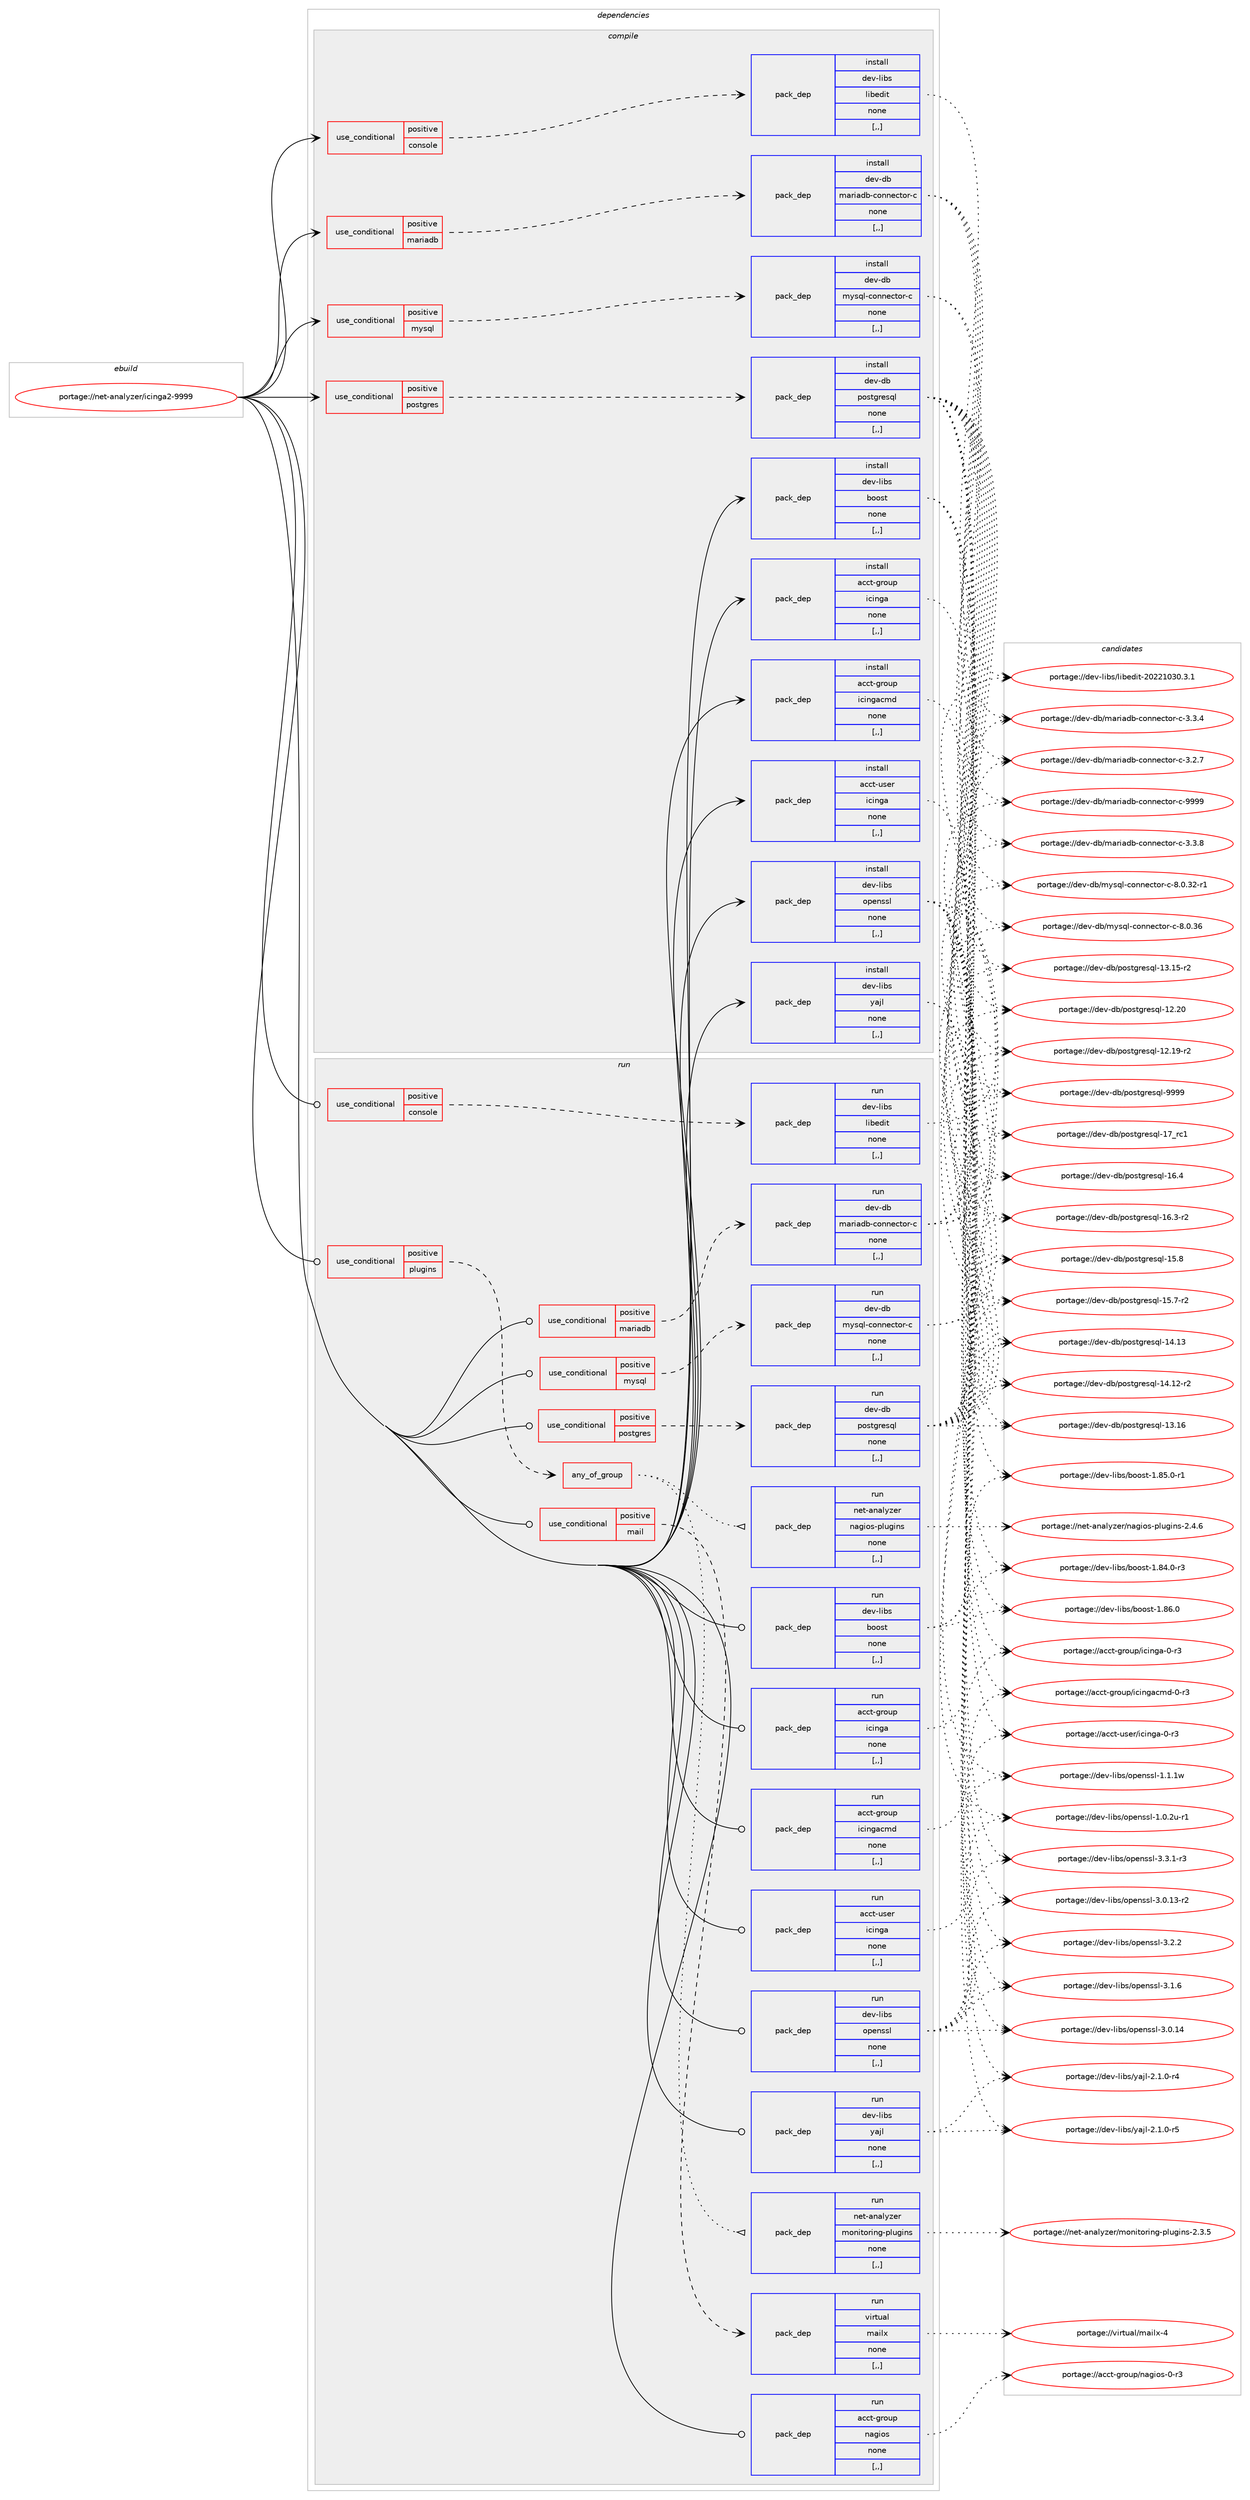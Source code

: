 digraph prolog {

# *************
# Graph options
# *************

newrank=true;
concentrate=true;
compound=true;
graph [rankdir=LR,fontname=Helvetica,fontsize=10,ranksep=1.5];#, ranksep=2.5, nodesep=0.2];
edge  [arrowhead=vee];
node  [fontname=Helvetica,fontsize=10];

# **********
# The ebuild
# **********

subgraph cluster_leftcol {
color=gray;
label=<<i>ebuild</i>>;
id [label="portage://net-analyzer/icinga2-9999", color=red, width=4, href="../net-analyzer/icinga2-9999.svg"];
}

# ****************
# The dependencies
# ****************

subgraph cluster_midcol {
color=gray;
label=<<i>dependencies</i>>;
subgraph cluster_compile {
fillcolor="#eeeeee";
style=filled;
label=<<i>compile</i>>;
subgraph cond221172 {
dependency849314 [label=<<TABLE BORDER="0" CELLBORDER="1" CELLSPACING="0" CELLPADDING="4"><TR><TD ROWSPAN="3" CELLPADDING="10">use_conditional</TD></TR><TR><TD>positive</TD></TR><TR><TD>console</TD></TR></TABLE>>, shape=none, color=red];
subgraph pack621832 {
dependency849315 [label=<<TABLE BORDER="0" CELLBORDER="1" CELLSPACING="0" CELLPADDING="4" WIDTH="220"><TR><TD ROWSPAN="6" CELLPADDING="30">pack_dep</TD></TR><TR><TD WIDTH="110">install</TD></TR><TR><TD>dev-libs</TD></TR><TR><TD>libedit</TD></TR><TR><TD>none</TD></TR><TR><TD>[,,]</TD></TR></TABLE>>, shape=none, color=blue];
}
dependency849314:e -> dependency849315:w [weight=20,style="dashed",arrowhead="vee"];
}
id:e -> dependency849314:w [weight=20,style="solid",arrowhead="vee"];
subgraph cond221173 {
dependency849316 [label=<<TABLE BORDER="0" CELLBORDER="1" CELLSPACING="0" CELLPADDING="4"><TR><TD ROWSPAN="3" CELLPADDING="10">use_conditional</TD></TR><TR><TD>positive</TD></TR><TR><TD>mariadb</TD></TR></TABLE>>, shape=none, color=red];
subgraph pack621833 {
dependency849317 [label=<<TABLE BORDER="0" CELLBORDER="1" CELLSPACING="0" CELLPADDING="4" WIDTH="220"><TR><TD ROWSPAN="6" CELLPADDING="30">pack_dep</TD></TR><TR><TD WIDTH="110">install</TD></TR><TR><TD>dev-db</TD></TR><TR><TD>mariadb-connector-c</TD></TR><TR><TD>none</TD></TR><TR><TD>[,,]</TD></TR></TABLE>>, shape=none, color=blue];
}
dependency849316:e -> dependency849317:w [weight=20,style="dashed",arrowhead="vee"];
}
id:e -> dependency849316:w [weight=20,style="solid",arrowhead="vee"];
subgraph cond221174 {
dependency849318 [label=<<TABLE BORDER="0" CELLBORDER="1" CELLSPACING="0" CELLPADDING="4"><TR><TD ROWSPAN="3" CELLPADDING="10">use_conditional</TD></TR><TR><TD>positive</TD></TR><TR><TD>mysql</TD></TR></TABLE>>, shape=none, color=red];
subgraph pack621834 {
dependency849319 [label=<<TABLE BORDER="0" CELLBORDER="1" CELLSPACING="0" CELLPADDING="4" WIDTH="220"><TR><TD ROWSPAN="6" CELLPADDING="30">pack_dep</TD></TR><TR><TD WIDTH="110">install</TD></TR><TR><TD>dev-db</TD></TR><TR><TD>mysql-connector-c</TD></TR><TR><TD>none</TD></TR><TR><TD>[,,]</TD></TR></TABLE>>, shape=none, color=blue];
}
dependency849318:e -> dependency849319:w [weight=20,style="dashed",arrowhead="vee"];
}
id:e -> dependency849318:w [weight=20,style="solid",arrowhead="vee"];
subgraph cond221175 {
dependency849320 [label=<<TABLE BORDER="0" CELLBORDER="1" CELLSPACING="0" CELLPADDING="4"><TR><TD ROWSPAN="3" CELLPADDING="10">use_conditional</TD></TR><TR><TD>positive</TD></TR><TR><TD>postgres</TD></TR></TABLE>>, shape=none, color=red];
subgraph pack621835 {
dependency849321 [label=<<TABLE BORDER="0" CELLBORDER="1" CELLSPACING="0" CELLPADDING="4" WIDTH="220"><TR><TD ROWSPAN="6" CELLPADDING="30">pack_dep</TD></TR><TR><TD WIDTH="110">install</TD></TR><TR><TD>dev-db</TD></TR><TR><TD>postgresql</TD></TR><TR><TD>none</TD></TR><TR><TD>[,,]</TD></TR></TABLE>>, shape=none, color=blue];
}
dependency849320:e -> dependency849321:w [weight=20,style="dashed",arrowhead="vee"];
}
id:e -> dependency849320:w [weight=20,style="solid",arrowhead="vee"];
subgraph pack621836 {
dependency849322 [label=<<TABLE BORDER="0" CELLBORDER="1" CELLSPACING="0" CELLPADDING="4" WIDTH="220"><TR><TD ROWSPAN="6" CELLPADDING="30">pack_dep</TD></TR><TR><TD WIDTH="110">install</TD></TR><TR><TD>acct-group</TD></TR><TR><TD>icinga</TD></TR><TR><TD>none</TD></TR><TR><TD>[,,]</TD></TR></TABLE>>, shape=none, color=blue];
}
id:e -> dependency849322:w [weight=20,style="solid",arrowhead="vee"];
subgraph pack621837 {
dependency849323 [label=<<TABLE BORDER="0" CELLBORDER="1" CELLSPACING="0" CELLPADDING="4" WIDTH="220"><TR><TD ROWSPAN="6" CELLPADDING="30">pack_dep</TD></TR><TR><TD WIDTH="110">install</TD></TR><TR><TD>acct-group</TD></TR><TR><TD>icingacmd</TD></TR><TR><TD>none</TD></TR><TR><TD>[,,]</TD></TR></TABLE>>, shape=none, color=blue];
}
id:e -> dependency849323:w [weight=20,style="solid",arrowhead="vee"];
subgraph pack621838 {
dependency849324 [label=<<TABLE BORDER="0" CELLBORDER="1" CELLSPACING="0" CELLPADDING="4" WIDTH="220"><TR><TD ROWSPAN="6" CELLPADDING="30">pack_dep</TD></TR><TR><TD WIDTH="110">install</TD></TR><TR><TD>acct-user</TD></TR><TR><TD>icinga</TD></TR><TR><TD>none</TD></TR><TR><TD>[,,]</TD></TR></TABLE>>, shape=none, color=blue];
}
id:e -> dependency849324:w [weight=20,style="solid",arrowhead="vee"];
subgraph pack621839 {
dependency849325 [label=<<TABLE BORDER="0" CELLBORDER="1" CELLSPACING="0" CELLPADDING="4" WIDTH="220"><TR><TD ROWSPAN="6" CELLPADDING="30">pack_dep</TD></TR><TR><TD WIDTH="110">install</TD></TR><TR><TD>dev-libs</TD></TR><TR><TD>boost</TD></TR><TR><TD>none</TD></TR><TR><TD>[,,]</TD></TR></TABLE>>, shape=none, color=blue];
}
id:e -> dependency849325:w [weight=20,style="solid",arrowhead="vee"];
subgraph pack621840 {
dependency849326 [label=<<TABLE BORDER="0" CELLBORDER="1" CELLSPACING="0" CELLPADDING="4" WIDTH="220"><TR><TD ROWSPAN="6" CELLPADDING="30">pack_dep</TD></TR><TR><TD WIDTH="110">install</TD></TR><TR><TD>dev-libs</TD></TR><TR><TD>openssl</TD></TR><TR><TD>none</TD></TR><TR><TD>[,,]</TD></TR></TABLE>>, shape=none, color=blue];
}
id:e -> dependency849326:w [weight=20,style="solid",arrowhead="vee"];
subgraph pack621841 {
dependency849327 [label=<<TABLE BORDER="0" CELLBORDER="1" CELLSPACING="0" CELLPADDING="4" WIDTH="220"><TR><TD ROWSPAN="6" CELLPADDING="30">pack_dep</TD></TR><TR><TD WIDTH="110">install</TD></TR><TR><TD>dev-libs</TD></TR><TR><TD>yajl</TD></TR><TR><TD>none</TD></TR><TR><TD>[,,]</TD></TR></TABLE>>, shape=none, color=blue];
}
id:e -> dependency849327:w [weight=20,style="solid",arrowhead="vee"];
}
subgraph cluster_compileandrun {
fillcolor="#eeeeee";
style=filled;
label=<<i>compile and run</i>>;
}
subgraph cluster_run {
fillcolor="#eeeeee";
style=filled;
label=<<i>run</i>>;
subgraph cond221176 {
dependency849328 [label=<<TABLE BORDER="0" CELLBORDER="1" CELLSPACING="0" CELLPADDING="4"><TR><TD ROWSPAN="3" CELLPADDING="10">use_conditional</TD></TR><TR><TD>positive</TD></TR><TR><TD>console</TD></TR></TABLE>>, shape=none, color=red];
subgraph pack621842 {
dependency849329 [label=<<TABLE BORDER="0" CELLBORDER="1" CELLSPACING="0" CELLPADDING="4" WIDTH="220"><TR><TD ROWSPAN="6" CELLPADDING="30">pack_dep</TD></TR><TR><TD WIDTH="110">run</TD></TR><TR><TD>dev-libs</TD></TR><TR><TD>libedit</TD></TR><TR><TD>none</TD></TR><TR><TD>[,,]</TD></TR></TABLE>>, shape=none, color=blue];
}
dependency849328:e -> dependency849329:w [weight=20,style="dashed",arrowhead="vee"];
}
id:e -> dependency849328:w [weight=20,style="solid",arrowhead="odot"];
subgraph cond221177 {
dependency849330 [label=<<TABLE BORDER="0" CELLBORDER="1" CELLSPACING="0" CELLPADDING="4"><TR><TD ROWSPAN="3" CELLPADDING="10">use_conditional</TD></TR><TR><TD>positive</TD></TR><TR><TD>mail</TD></TR></TABLE>>, shape=none, color=red];
subgraph pack621843 {
dependency849331 [label=<<TABLE BORDER="0" CELLBORDER="1" CELLSPACING="0" CELLPADDING="4" WIDTH="220"><TR><TD ROWSPAN="6" CELLPADDING="30">pack_dep</TD></TR><TR><TD WIDTH="110">run</TD></TR><TR><TD>virtual</TD></TR><TR><TD>mailx</TD></TR><TR><TD>none</TD></TR><TR><TD>[,,]</TD></TR></TABLE>>, shape=none, color=blue];
}
dependency849330:e -> dependency849331:w [weight=20,style="dashed",arrowhead="vee"];
}
id:e -> dependency849330:w [weight=20,style="solid",arrowhead="odot"];
subgraph cond221178 {
dependency849332 [label=<<TABLE BORDER="0" CELLBORDER="1" CELLSPACING="0" CELLPADDING="4"><TR><TD ROWSPAN="3" CELLPADDING="10">use_conditional</TD></TR><TR><TD>positive</TD></TR><TR><TD>mariadb</TD></TR></TABLE>>, shape=none, color=red];
subgraph pack621844 {
dependency849333 [label=<<TABLE BORDER="0" CELLBORDER="1" CELLSPACING="0" CELLPADDING="4" WIDTH="220"><TR><TD ROWSPAN="6" CELLPADDING="30">pack_dep</TD></TR><TR><TD WIDTH="110">run</TD></TR><TR><TD>dev-db</TD></TR><TR><TD>mariadb-connector-c</TD></TR><TR><TD>none</TD></TR><TR><TD>[,,]</TD></TR></TABLE>>, shape=none, color=blue];
}
dependency849332:e -> dependency849333:w [weight=20,style="dashed",arrowhead="vee"];
}
id:e -> dependency849332:w [weight=20,style="solid",arrowhead="odot"];
subgraph cond221179 {
dependency849334 [label=<<TABLE BORDER="0" CELLBORDER="1" CELLSPACING="0" CELLPADDING="4"><TR><TD ROWSPAN="3" CELLPADDING="10">use_conditional</TD></TR><TR><TD>positive</TD></TR><TR><TD>mysql</TD></TR></TABLE>>, shape=none, color=red];
subgraph pack621845 {
dependency849335 [label=<<TABLE BORDER="0" CELLBORDER="1" CELLSPACING="0" CELLPADDING="4" WIDTH="220"><TR><TD ROWSPAN="6" CELLPADDING="30">pack_dep</TD></TR><TR><TD WIDTH="110">run</TD></TR><TR><TD>dev-db</TD></TR><TR><TD>mysql-connector-c</TD></TR><TR><TD>none</TD></TR><TR><TD>[,,]</TD></TR></TABLE>>, shape=none, color=blue];
}
dependency849334:e -> dependency849335:w [weight=20,style="dashed",arrowhead="vee"];
}
id:e -> dependency849334:w [weight=20,style="solid",arrowhead="odot"];
subgraph cond221180 {
dependency849336 [label=<<TABLE BORDER="0" CELLBORDER="1" CELLSPACING="0" CELLPADDING="4"><TR><TD ROWSPAN="3" CELLPADDING="10">use_conditional</TD></TR><TR><TD>positive</TD></TR><TR><TD>plugins</TD></TR></TABLE>>, shape=none, color=red];
subgraph any5903 {
dependency849337 [label=<<TABLE BORDER="0" CELLBORDER="1" CELLSPACING="0" CELLPADDING="4"><TR><TD CELLPADDING="10">any_of_group</TD></TR></TABLE>>, shape=none, color=red];subgraph pack621846 {
dependency849338 [label=<<TABLE BORDER="0" CELLBORDER="1" CELLSPACING="0" CELLPADDING="4" WIDTH="220"><TR><TD ROWSPAN="6" CELLPADDING="30">pack_dep</TD></TR><TR><TD WIDTH="110">run</TD></TR><TR><TD>net-analyzer</TD></TR><TR><TD>monitoring-plugins</TD></TR><TR><TD>none</TD></TR><TR><TD>[,,]</TD></TR></TABLE>>, shape=none, color=blue];
}
dependency849337:e -> dependency849338:w [weight=20,style="dotted",arrowhead="oinv"];
subgraph pack621847 {
dependency849339 [label=<<TABLE BORDER="0" CELLBORDER="1" CELLSPACING="0" CELLPADDING="4" WIDTH="220"><TR><TD ROWSPAN="6" CELLPADDING="30">pack_dep</TD></TR><TR><TD WIDTH="110">run</TD></TR><TR><TD>net-analyzer</TD></TR><TR><TD>nagios-plugins</TD></TR><TR><TD>none</TD></TR><TR><TD>[,,]</TD></TR></TABLE>>, shape=none, color=blue];
}
dependency849337:e -> dependency849339:w [weight=20,style="dotted",arrowhead="oinv"];
}
dependency849336:e -> dependency849337:w [weight=20,style="dashed",arrowhead="vee"];
}
id:e -> dependency849336:w [weight=20,style="solid",arrowhead="odot"];
subgraph cond221181 {
dependency849340 [label=<<TABLE BORDER="0" CELLBORDER="1" CELLSPACING="0" CELLPADDING="4"><TR><TD ROWSPAN="3" CELLPADDING="10">use_conditional</TD></TR><TR><TD>positive</TD></TR><TR><TD>postgres</TD></TR></TABLE>>, shape=none, color=red];
subgraph pack621848 {
dependency849341 [label=<<TABLE BORDER="0" CELLBORDER="1" CELLSPACING="0" CELLPADDING="4" WIDTH="220"><TR><TD ROWSPAN="6" CELLPADDING="30">pack_dep</TD></TR><TR><TD WIDTH="110">run</TD></TR><TR><TD>dev-db</TD></TR><TR><TD>postgresql</TD></TR><TR><TD>none</TD></TR><TR><TD>[,,]</TD></TR></TABLE>>, shape=none, color=blue];
}
dependency849340:e -> dependency849341:w [weight=20,style="dashed",arrowhead="vee"];
}
id:e -> dependency849340:w [weight=20,style="solid",arrowhead="odot"];
subgraph pack621849 {
dependency849342 [label=<<TABLE BORDER="0" CELLBORDER="1" CELLSPACING="0" CELLPADDING="4" WIDTH="220"><TR><TD ROWSPAN="6" CELLPADDING="30">pack_dep</TD></TR><TR><TD WIDTH="110">run</TD></TR><TR><TD>acct-group</TD></TR><TR><TD>icinga</TD></TR><TR><TD>none</TD></TR><TR><TD>[,,]</TD></TR></TABLE>>, shape=none, color=blue];
}
id:e -> dependency849342:w [weight=20,style="solid",arrowhead="odot"];
subgraph pack621850 {
dependency849343 [label=<<TABLE BORDER="0" CELLBORDER="1" CELLSPACING="0" CELLPADDING="4" WIDTH="220"><TR><TD ROWSPAN="6" CELLPADDING="30">pack_dep</TD></TR><TR><TD WIDTH="110">run</TD></TR><TR><TD>acct-group</TD></TR><TR><TD>icingacmd</TD></TR><TR><TD>none</TD></TR><TR><TD>[,,]</TD></TR></TABLE>>, shape=none, color=blue];
}
id:e -> dependency849343:w [weight=20,style="solid",arrowhead="odot"];
subgraph pack621851 {
dependency849344 [label=<<TABLE BORDER="0" CELLBORDER="1" CELLSPACING="0" CELLPADDING="4" WIDTH="220"><TR><TD ROWSPAN="6" CELLPADDING="30">pack_dep</TD></TR><TR><TD WIDTH="110">run</TD></TR><TR><TD>acct-group</TD></TR><TR><TD>nagios</TD></TR><TR><TD>none</TD></TR><TR><TD>[,,]</TD></TR></TABLE>>, shape=none, color=blue];
}
id:e -> dependency849344:w [weight=20,style="solid",arrowhead="odot"];
subgraph pack621852 {
dependency849345 [label=<<TABLE BORDER="0" CELLBORDER="1" CELLSPACING="0" CELLPADDING="4" WIDTH="220"><TR><TD ROWSPAN="6" CELLPADDING="30">pack_dep</TD></TR><TR><TD WIDTH="110">run</TD></TR><TR><TD>acct-user</TD></TR><TR><TD>icinga</TD></TR><TR><TD>none</TD></TR><TR><TD>[,,]</TD></TR></TABLE>>, shape=none, color=blue];
}
id:e -> dependency849345:w [weight=20,style="solid",arrowhead="odot"];
subgraph pack621853 {
dependency849346 [label=<<TABLE BORDER="0" CELLBORDER="1" CELLSPACING="0" CELLPADDING="4" WIDTH="220"><TR><TD ROWSPAN="6" CELLPADDING="30">pack_dep</TD></TR><TR><TD WIDTH="110">run</TD></TR><TR><TD>dev-libs</TD></TR><TR><TD>boost</TD></TR><TR><TD>none</TD></TR><TR><TD>[,,]</TD></TR></TABLE>>, shape=none, color=blue];
}
id:e -> dependency849346:w [weight=20,style="solid",arrowhead="odot"];
subgraph pack621854 {
dependency849347 [label=<<TABLE BORDER="0" CELLBORDER="1" CELLSPACING="0" CELLPADDING="4" WIDTH="220"><TR><TD ROWSPAN="6" CELLPADDING="30">pack_dep</TD></TR><TR><TD WIDTH="110">run</TD></TR><TR><TD>dev-libs</TD></TR><TR><TD>openssl</TD></TR><TR><TD>none</TD></TR><TR><TD>[,,]</TD></TR></TABLE>>, shape=none, color=blue];
}
id:e -> dependency849347:w [weight=20,style="solid",arrowhead="odot"];
subgraph pack621855 {
dependency849348 [label=<<TABLE BORDER="0" CELLBORDER="1" CELLSPACING="0" CELLPADDING="4" WIDTH="220"><TR><TD ROWSPAN="6" CELLPADDING="30">pack_dep</TD></TR><TR><TD WIDTH="110">run</TD></TR><TR><TD>dev-libs</TD></TR><TR><TD>yajl</TD></TR><TR><TD>none</TD></TR><TR><TD>[,,]</TD></TR></TABLE>>, shape=none, color=blue];
}
id:e -> dependency849348:w [weight=20,style="solid",arrowhead="odot"];
}
}

# **************
# The candidates
# **************

subgraph cluster_choices {
rank=same;
color=gray;
label=<<i>candidates</i>>;

subgraph choice621832 {
color=black;
nodesep=1;
choice1001011184510810598115471081059810110010511645504850504948514846514649 [label="portage://dev-libs/libedit-20221030.3.1", color=red, width=4,href="../dev-libs/libedit-20221030.3.1.svg"];
dependency849315:e -> choice1001011184510810598115471081059810110010511645504850504948514846514649:w [style=dotted,weight="100"];
}
subgraph choice621833 {
color=black;
nodesep=1;
choice10010111845100984710997114105971009845991111101101019911611111445994557575757 [label="portage://dev-db/mariadb-connector-c-9999", color=red, width=4,href="../dev-db/mariadb-connector-c-9999.svg"];
choice1001011184510098471099711410597100984599111110110101991161111144599455146514656 [label="portage://dev-db/mariadb-connector-c-3.3.8", color=red, width=4,href="../dev-db/mariadb-connector-c-3.3.8.svg"];
choice1001011184510098471099711410597100984599111110110101991161111144599455146514652 [label="portage://dev-db/mariadb-connector-c-3.3.4", color=red, width=4,href="../dev-db/mariadb-connector-c-3.3.4.svg"];
choice1001011184510098471099711410597100984599111110110101991161111144599455146504655 [label="portage://dev-db/mariadb-connector-c-3.2.7", color=red, width=4,href="../dev-db/mariadb-connector-c-3.2.7.svg"];
dependency849317:e -> choice10010111845100984710997114105971009845991111101101019911611111445994557575757:w [style=dotted,weight="100"];
dependency849317:e -> choice1001011184510098471099711410597100984599111110110101991161111144599455146514656:w [style=dotted,weight="100"];
dependency849317:e -> choice1001011184510098471099711410597100984599111110110101991161111144599455146514652:w [style=dotted,weight="100"];
dependency849317:e -> choice1001011184510098471099711410597100984599111110110101991161111144599455146504655:w [style=dotted,weight="100"];
}
subgraph choice621834 {
color=black;
nodesep=1;
choice100101118451009847109121115113108459911111011010199116111114459945564648465154 [label="portage://dev-db/mysql-connector-c-8.0.36", color=red, width=4,href="../dev-db/mysql-connector-c-8.0.36.svg"];
choice1001011184510098471091211151131084599111110110101991161111144599455646484651504511449 [label="portage://dev-db/mysql-connector-c-8.0.32-r1", color=red, width=4,href="../dev-db/mysql-connector-c-8.0.32-r1.svg"];
dependency849319:e -> choice100101118451009847109121115113108459911111011010199116111114459945564648465154:w [style=dotted,weight="100"];
dependency849319:e -> choice1001011184510098471091211151131084599111110110101991161111144599455646484651504511449:w [style=dotted,weight="100"];
}
subgraph choice621835 {
color=black;
nodesep=1;
choice1001011184510098471121111151161031141011151131084557575757 [label="portage://dev-db/postgresql-9999", color=red, width=4,href="../dev-db/postgresql-9999.svg"];
choice100101118451009847112111115116103114101115113108454955951149949 [label="portage://dev-db/postgresql-17_rc1", color=red, width=4,href="../dev-db/postgresql-17_rc1.svg"];
choice1001011184510098471121111151161031141011151131084549544652 [label="portage://dev-db/postgresql-16.4", color=red, width=4,href="../dev-db/postgresql-16.4.svg"];
choice10010111845100984711211111511610311410111511310845495446514511450 [label="portage://dev-db/postgresql-16.3-r2", color=red, width=4,href="../dev-db/postgresql-16.3-r2.svg"];
choice1001011184510098471121111151161031141011151131084549534656 [label="portage://dev-db/postgresql-15.8", color=red, width=4,href="../dev-db/postgresql-15.8.svg"];
choice10010111845100984711211111511610311410111511310845495346554511450 [label="portage://dev-db/postgresql-15.7-r2", color=red, width=4,href="../dev-db/postgresql-15.7-r2.svg"];
choice100101118451009847112111115116103114101115113108454952464951 [label="portage://dev-db/postgresql-14.13", color=red, width=4,href="../dev-db/postgresql-14.13.svg"];
choice1001011184510098471121111151161031141011151131084549524649504511450 [label="portage://dev-db/postgresql-14.12-r2", color=red, width=4,href="../dev-db/postgresql-14.12-r2.svg"];
choice100101118451009847112111115116103114101115113108454951464954 [label="portage://dev-db/postgresql-13.16", color=red, width=4,href="../dev-db/postgresql-13.16.svg"];
choice1001011184510098471121111151161031141011151131084549514649534511450 [label="portage://dev-db/postgresql-13.15-r2", color=red, width=4,href="../dev-db/postgresql-13.15-r2.svg"];
choice100101118451009847112111115116103114101115113108454950465048 [label="portage://dev-db/postgresql-12.20", color=red, width=4,href="../dev-db/postgresql-12.20.svg"];
choice1001011184510098471121111151161031141011151131084549504649574511450 [label="portage://dev-db/postgresql-12.19-r2", color=red, width=4,href="../dev-db/postgresql-12.19-r2.svg"];
dependency849321:e -> choice1001011184510098471121111151161031141011151131084557575757:w [style=dotted,weight="100"];
dependency849321:e -> choice100101118451009847112111115116103114101115113108454955951149949:w [style=dotted,weight="100"];
dependency849321:e -> choice1001011184510098471121111151161031141011151131084549544652:w [style=dotted,weight="100"];
dependency849321:e -> choice10010111845100984711211111511610311410111511310845495446514511450:w [style=dotted,weight="100"];
dependency849321:e -> choice1001011184510098471121111151161031141011151131084549534656:w [style=dotted,weight="100"];
dependency849321:e -> choice10010111845100984711211111511610311410111511310845495346554511450:w [style=dotted,weight="100"];
dependency849321:e -> choice100101118451009847112111115116103114101115113108454952464951:w [style=dotted,weight="100"];
dependency849321:e -> choice1001011184510098471121111151161031141011151131084549524649504511450:w [style=dotted,weight="100"];
dependency849321:e -> choice100101118451009847112111115116103114101115113108454951464954:w [style=dotted,weight="100"];
dependency849321:e -> choice1001011184510098471121111151161031141011151131084549514649534511450:w [style=dotted,weight="100"];
dependency849321:e -> choice100101118451009847112111115116103114101115113108454950465048:w [style=dotted,weight="100"];
dependency849321:e -> choice1001011184510098471121111151161031141011151131084549504649574511450:w [style=dotted,weight="100"];
}
subgraph choice621836 {
color=black;
nodesep=1;
choice9799991164510311411111711247105991051101039745484511451 [label="portage://acct-group/icinga-0-r3", color=red, width=4,href="../acct-group/icinga-0-r3.svg"];
dependency849322:e -> choice9799991164510311411111711247105991051101039745484511451:w [style=dotted,weight="100"];
}
subgraph choice621837 {
color=black;
nodesep=1;
choice979999116451031141111171124710599105110103979910910045484511451 [label="portage://acct-group/icingacmd-0-r3", color=red, width=4,href="../acct-group/icingacmd-0-r3.svg"];
dependency849323:e -> choice979999116451031141111171124710599105110103979910910045484511451:w [style=dotted,weight="100"];
}
subgraph choice621838 {
color=black;
nodesep=1;
choice9799991164511711510111447105991051101039745484511451 [label="portage://acct-user/icinga-0-r3", color=red, width=4,href="../acct-user/icinga-0-r3.svg"];
dependency849324:e -> choice9799991164511711510111447105991051101039745484511451:w [style=dotted,weight="100"];
}
subgraph choice621839 {
color=black;
nodesep=1;
choice1001011184510810598115479811111111511645494656544648 [label="portage://dev-libs/boost-1.86.0", color=red, width=4,href="../dev-libs/boost-1.86.0.svg"];
choice10010111845108105981154798111111115116454946565346484511449 [label="portage://dev-libs/boost-1.85.0-r1", color=red, width=4,href="../dev-libs/boost-1.85.0-r1.svg"];
choice10010111845108105981154798111111115116454946565246484511451 [label="portage://dev-libs/boost-1.84.0-r3", color=red, width=4,href="../dev-libs/boost-1.84.0-r3.svg"];
dependency849325:e -> choice1001011184510810598115479811111111511645494656544648:w [style=dotted,weight="100"];
dependency849325:e -> choice10010111845108105981154798111111115116454946565346484511449:w [style=dotted,weight="100"];
dependency849325:e -> choice10010111845108105981154798111111115116454946565246484511451:w [style=dotted,weight="100"];
}
subgraph choice621840 {
color=black;
nodesep=1;
choice1001011184510810598115471111121011101151151084551465146494511451 [label="portage://dev-libs/openssl-3.3.1-r3", color=red, width=4,href="../dev-libs/openssl-3.3.1-r3.svg"];
choice100101118451081059811547111112101110115115108455146504650 [label="portage://dev-libs/openssl-3.2.2", color=red, width=4,href="../dev-libs/openssl-3.2.2.svg"];
choice100101118451081059811547111112101110115115108455146494654 [label="portage://dev-libs/openssl-3.1.6", color=red, width=4,href="../dev-libs/openssl-3.1.6.svg"];
choice10010111845108105981154711111210111011511510845514648464952 [label="portage://dev-libs/openssl-3.0.14", color=red, width=4,href="../dev-libs/openssl-3.0.14.svg"];
choice100101118451081059811547111112101110115115108455146484649514511450 [label="portage://dev-libs/openssl-3.0.13-r2", color=red, width=4,href="../dev-libs/openssl-3.0.13-r2.svg"];
choice100101118451081059811547111112101110115115108454946494649119 [label="portage://dev-libs/openssl-1.1.1w", color=red, width=4,href="../dev-libs/openssl-1.1.1w.svg"];
choice1001011184510810598115471111121011101151151084549464846501174511449 [label="portage://dev-libs/openssl-1.0.2u-r1", color=red, width=4,href="../dev-libs/openssl-1.0.2u-r1.svg"];
dependency849326:e -> choice1001011184510810598115471111121011101151151084551465146494511451:w [style=dotted,weight="100"];
dependency849326:e -> choice100101118451081059811547111112101110115115108455146504650:w [style=dotted,weight="100"];
dependency849326:e -> choice100101118451081059811547111112101110115115108455146494654:w [style=dotted,weight="100"];
dependency849326:e -> choice10010111845108105981154711111210111011511510845514648464952:w [style=dotted,weight="100"];
dependency849326:e -> choice100101118451081059811547111112101110115115108455146484649514511450:w [style=dotted,weight="100"];
dependency849326:e -> choice100101118451081059811547111112101110115115108454946494649119:w [style=dotted,weight="100"];
dependency849326:e -> choice1001011184510810598115471111121011101151151084549464846501174511449:w [style=dotted,weight="100"];
}
subgraph choice621841 {
color=black;
nodesep=1;
choice100101118451081059811547121971061084550464946484511453 [label="portage://dev-libs/yajl-2.1.0-r5", color=red, width=4,href="../dev-libs/yajl-2.1.0-r5.svg"];
choice100101118451081059811547121971061084550464946484511452 [label="portage://dev-libs/yajl-2.1.0-r4", color=red, width=4,href="../dev-libs/yajl-2.1.0-r4.svg"];
dependency849327:e -> choice100101118451081059811547121971061084550464946484511453:w [style=dotted,weight="100"];
dependency849327:e -> choice100101118451081059811547121971061084550464946484511452:w [style=dotted,weight="100"];
}
subgraph choice621842 {
color=black;
nodesep=1;
choice1001011184510810598115471081059810110010511645504850504948514846514649 [label="portage://dev-libs/libedit-20221030.3.1", color=red, width=4,href="../dev-libs/libedit-20221030.3.1.svg"];
dependency849329:e -> choice1001011184510810598115471081059810110010511645504850504948514846514649:w [style=dotted,weight="100"];
}
subgraph choice621843 {
color=black;
nodesep=1;
choice1181051141161179710847109971051081204552 [label="portage://virtual/mailx-4", color=red, width=4,href="../virtual/mailx-4.svg"];
dependency849331:e -> choice1181051141161179710847109971051081204552:w [style=dotted,weight="100"];
}
subgraph choice621844 {
color=black;
nodesep=1;
choice10010111845100984710997114105971009845991111101101019911611111445994557575757 [label="portage://dev-db/mariadb-connector-c-9999", color=red, width=4,href="../dev-db/mariadb-connector-c-9999.svg"];
choice1001011184510098471099711410597100984599111110110101991161111144599455146514656 [label="portage://dev-db/mariadb-connector-c-3.3.8", color=red, width=4,href="../dev-db/mariadb-connector-c-3.3.8.svg"];
choice1001011184510098471099711410597100984599111110110101991161111144599455146514652 [label="portage://dev-db/mariadb-connector-c-3.3.4", color=red, width=4,href="../dev-db/mariadb-connector-c-3.3.4.svg"];
choice1001011184510098471099711410597100984599111110110101991161111144599455146504655 [label="portage://dev-db/mariadb-connector-c-3.2.7", color=red, width=4,href="../dev-db/mariadb-connector-c-3.2.7.svg"];
dependency849333:e -> choice10010111845100984710997114105971009845991111101101019911611111445994557575757:w [style=dotted,weight="100"];
dependency849333:e -> choice1001011184510098471099711410597100984599111110110101991161111144599455146514656:w [style=dotted,weight="100"];
dependency849333:e -> choice1001011184510098471099711410597100984599111110110101991161111144599455146514652:w [style=dotted,weight="100"];
dependency849333:e -> choice1001011184510098471099711410597100984599111110110101991161111144599455146504655:w [style=dotted,weight="100"];
}
subgraph choice621845 {
color=black;
nodesep=1;
choice100101118451009847109121115113108459911111011010199116111114459945564648465154 [label="portage://dev-db/mysql-connector-c-8.0.36", color=red, width=4,href="../dev-db/mysql-connector-c-8.0.36.svg"];
choice1001011184510098471091211151131084599111110110101991161111144599455646484651504511449 [label="portage://dev-db/mysql-connector-c-8.0.32-r1", color=red, width=4,href="../dev-db/mysql-connector-c-8.0.32-r1.svg"];
dependency849335:e -> choice100101118451009847109121115113108459911111011010199116111114459945564648465154:w [style=dotted,weight="100"];
dependency849335:e -> choice1001011184510098471091211151131084599111110110101991161111144599455646484651504511449:w [style=dotted,weight="100"];
}
subgraph choice621846 {
color=black;
nodesep=1;
choice1101011164597110971081211221011144710911111010511611111410511010345112108117103105110115455046514653 [label="portage://net-analyzer/monitoring-plugins-2.3.5", color=red, width=4,href="../net-analyzer/monitoring-plugins-2.3.5.svg"];
dependency849338:e -> choice1101011164597110971081211221011144710911111010511611111410511010345112108117103105110115455046514653:w [style=dotted,weight="100"];
}
subgraph choice621847 {
color=black;
nodesep=1;
choice110101116459711097108121122101114471109710310511111545112108117103105110115455046524654 [label="portage://net-analyzer/nagios-plugins-2.4.6", color=red, width=4,href="../net-analyzer/nagios-plugins-2.4.6.svg"];
dependency849339:e -> choice110101116459711097108121122101114471109710310511111545112108117103105110115455046524654:w [style=dotted,weight="100"];
}
subgraph choice621848 {
color=black;
nodesep=1;
choice1001011184510098471121111151161031141011151131084557575757 [label="portage://dev-db/postgresql-9999", color=red, width=4,href="../dev-db/postgresql-9999.svg"];
choice100101118451009847112111115116103114101115113108454955951149949 [label="portage://dev-db/postgresql-17_rc1", color=red, width=4,href="../dev-db/postgresql-17_rc1.svg"];
choice1001011184510098471121111151161031141011151131084549544652 [label="portage://dev-db/postgresql-16.4", color=red, width=4,href="../dev-db/postgresql-16.4.svg"];
choice10010111845100984711211111511610311410111511310845495446514511450 [label="portage://dev-db/postgresql-16.3-r2", color=red, width=4,href="../dev-db/postgresql-16.3-r2.svg"];
choice1001011184510098471121111151161031141011151131084549534656 [label="portage://dev-db/postgresql-15.8", color=red, width=4,href="../dev-db/postgresql-15.8.svg"];
choice10010111845100984711211111511610311410111511310845495346554511450 [label="portage://dev-db/postgresql-15.7-r2", color=red, width=4,href="../dev-db/postgresql-15.7-r2.svg"];
choice100101118451009847112111115116103114101115113108454952464951 [label="portage://dev-db/postgresql-14.13", color=red, width=4,href="../dev-db/postgresql-14.13.svg"];
choice1001011184510098471121111151161031141011151131084549524649504511450 [label="portage://dev-db/postgresql-14.12-r2", color=red, width=4,href="../dev-db/postgresql-14.12-r2.svg"];
choice100101118451009847112111115116103114101115113108454951464954 [label="portage://dev-db/postgresql-13.16", color=red, width=4,href="../dev-db/postgresql-13.16.svg"];
choice1001011184510098471121111151161031141011151131084549514649534511450 [label="portage://dev-db/postgresql-13.15-r2", color=red, width=4,href="../dev-db/postgresql-13.15-r2.svg"];
choice100101118451009847112111115116103114101115113108454950465048 [label="portage://dev-db/postgresql-12.20", color=red, width=4,href="../dev-db/postgresql-12.20.svg"];
choice1001011184510098471121111151161031141011151131084549504649574511450 [label="portage://dev-db/postgresql-12.19-r2", color=red, width=4,href="../dev-db/postgresql-12.19-r2.svg"];
dependency849341:e -> choice1001011184510098471121111151161031141011151131084557575757:w [style=dotted,weight="100"];
dependency849341:e -> choice100101118451009847112111115116103114101115113108454955951149949:w [style=dotted,weight="100"];
dependency849341:e -> choice1001011184510098471121111151161031141011151131084549544652:w [style=dotted,weight="100"];
dependency849341:e -> choice10010111845100984711211111511610311410111511310845495446514511450:w [style=dotted,weight="100"];
dependency849341:e -> choice1001011184510098471121111151161031141011151131084549534656:w [style=dotted,weight="100"];
dependency849341:e -> choice10010111845100984711211111511610311410111511310845495346554511450:w [style=dotted,weight="100"];
dependency849341:e -> choice100101118451009847112111115116103114101115113108454952464951:w [style=dotted,weight="100"];
dependency849341:e -> choice1001011184510098471121111151161031141011151131084549524649504511450:w [style=dotted,weight="100"];
dependency849341:e -> choice100101118451009847112111115116103114101115113108454951464954:w [style=dotted,weight="100"];
dependency849341:e -> choice1001011184510098471121111151161031141011151131084549514649534511450:w [style=dotted,weight="100"];
dependency849341:e -> choice100101118451009847112111115116103114101115113108454950465048:w [style=dotted,weight="100"];
dependency849341:e -> choice1001011184510098471121111151161031141011151131084549504649574511450:w [style=dotted,weight="100"];
}
subgraph choice621849 {
color=black;
nodesep=1;
choice9799991164510311411111711247105991051101039745484511451 [label="portage://acct-group/icinga-0-r3", color=red, width=4,href="../acct-group/icinga-0-r3.svg"];
dependency849342:e -> choice9799991164510311411111711247105991051101039745484511451:w [style=dotted,weight="100"];
}
subgraph choice621850 {
color=black;
nodesep=1;
choice979999116451031141111171124710599105110103979910910045484511451 [label="portage://acct-group/icingacmd-0-r3", color=red, width=4,href="../acct-group/icingacmd-0-r3.svg"];
dependency849343:e -> choice979999116451031141111171124710599105110103979910910045484511451:w [style=dotted,weight="100"];
}
subgraph choice621851 {
color=black;
nodesep=1;
choice97999911645103114111117112471109710310511111545484511451 [label="portage://acct-group/nagios-0-r3", color=red, width=4,href="../acct-group/nagios-0-r3.svg"];
dependency849344:e -> choice97999911645103114111117112471109710310511111545484511451:w [style=dotted,weight="100"];
}
subgraph choice621852 {
color=black;
nodesep=1;
choice9799991164511711510111447105991051101039745484511451 [label="portage://acct-user/icinga-0-r3", color=red, width=4,href="../acct-user/icinga-0-r3.svg"];
dependency849345:e -> choice9799991164511711510111447105991051101039745484511451:w [style=dotted,weight="100"];
}
subgraph choice621853 {
color=black;
nodesep=1;
choice1001011184510810598115479811111111511645494656544648 [label="portage://dev-libs/boost-1.86.0", color=red, width=4,href="../dev-libs/boost-1.86.0.svg"];
choice10010111845108105981154798111111115116454946565346484511449 [label="portage://dev-libs/boost-1.85.0-r1", color=red, width=4,href="../dev-libs/boost-1.85.0-r1.svg"];
choice10010111845108105981154798111111115116454946565246484511451 [label="portage://dev-libs/boost-1.84.0-r3", color=red, width=4,href="../dev-libs/boost-1.84.0-r3.svg"];
dependency849346:e -> choice1001011184510810598115479811111111511645494656544648:w [style=dotted,weight="100"];
dependency849346:e -> choice10010111845108105981154798111111115116454946565346484511449:w [style=dotted,weight="100"];
dependency849346:e -> choice10010111845108105981154798111111115116454946565246484511451:w [style=dotted,weight="100"];
}
subgraph choice621854 {
color=black;
nodesep=1;
choice1001011184510810598115471111121011101151151084551465146494511451 [label="portage://dev-libs/openssl-3.3.1-r3", color=red, width=4,href="../dev-libs/openssl-3.3.1-r3.svg"];
choice100101118451081059811547111112101110115115108455146504650 [label="portage://dev-libs/openssl-3.2.2", color=red, width=4,href="../dev-libs/openssl-3.2.2.svg"];
choice100101118451081059811547111112101110115115108455146494654 [label="portage://dev-libs/openssl-3.1.6", color=red, width=4,href="../dev-libs/openssl-3.1.6.svg"];
choice10010111845108105981154711111210111011511510845514648464952 [label="portage://dev-libs/openssl-3.0.14", color=red, width=4,href="../dev-libs/openssl-3.0.14.svg"];
choice100101118451081059811547111112101110115115108455146484649514511450 [label="portage://dev-libs/openssl-3.0.13-r2", color=red, width=4,href="../dev-libs/openssl-3.0.13-r2.svg"];
choice100101118451081059811547111112101110115115108454946494649119 [label="portage://dev-libs/openssl-1.1.1w", color=red, width=4,href="../dev-libs/openssl-1.1.1w.svg"];
choice1001011184510810598115471111121011101151151084549464846501174511449 [label="portage://dev-libs/openssl-1.0.2u-r1", color=red, width=4,href="../dev-libs/openssl-1.0.2u-r1.svg"];
dependency849347:e -> choice1001011184510810598115471111121011101151151084551465146494511451:w [style=dotted,weight="100"];
dependency849347:e -> choice100101118451081059811547111112101110115115108455146504650:w [style=dotted,weight="100"];
dependency849347:e -> choice100101118451081059811547111112101110115115108455146494654:w [style=dotted,weight="100"];
dependency849347:e -> choice10010111845108105981154711111210111011511510845514648464952:w [style=dotted,weight="100"];
dependency849347:e -> choice100101118451081059811547111112101110115115108455146484649514511450:w [style=dotted,weight="100"];
dependency849347:e -> choice100101118451081059811547111112101110115115108454946494649119:w [style=dotted,weight="100"];
dependency849347:e -> choice1001011184510810598115471111121011101151151084549464846501174511449:w [style=dotted,weight="100"];
}
subgraph choice621855 {
color=black;
nodesep=1;
choice100101118451081059811547121971061084550464946484511453 [label="portage://dev-libs/yajl-2.1.0-r5", color=red, width=4,href="../dev-libs/yajl-2.1.0-r5.svg"];
choice100101118451081059811547121971061084550464946484511452 [label="portage://dev-libs/yajl-2.1.0-r4", color=red, width=4,href="../dev-libs/yajl-2.1.0-r4.svg"];
dependency849348:e -> choice100101118451081059811547121971061084550464946484511453:w [style=dotted,weight="100"];
dependency849348:e -> choice100101118451081059811547121971061084550464946484511452:w [style=dotted,weight="100"];
}
}

}
